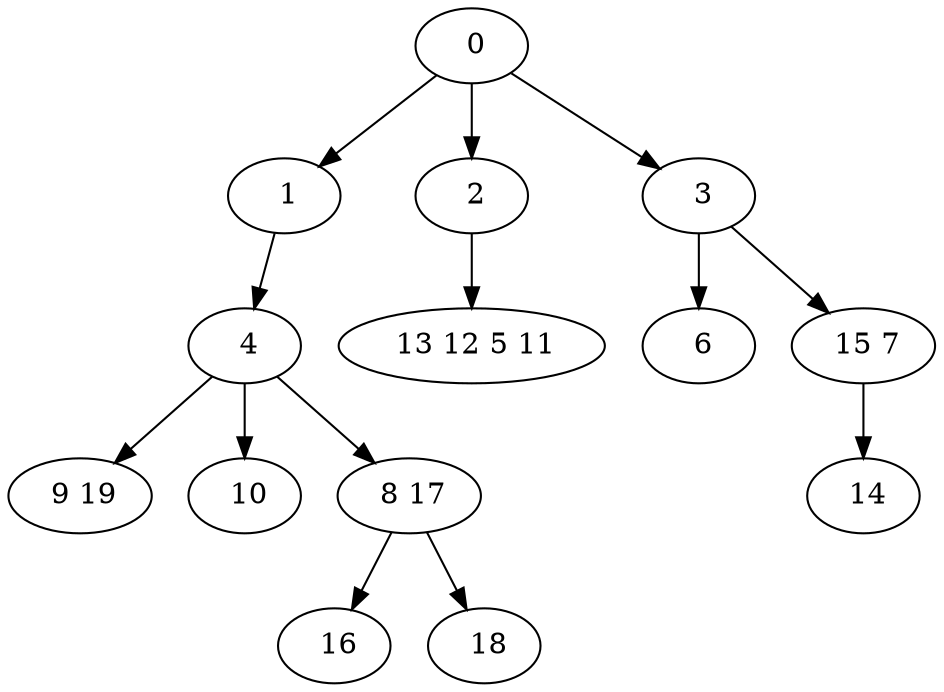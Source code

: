 digraph mytree {
" 0" -> " 1";
" 0" -> " 2";
" 0" -> " 3";
" 1" -> " 4";
" 2" -> " 13 12 5 11";
" 3" -> " 6";
" 3" -> " 15 7";
" 4" -> " 9 19";
" 4" -> " 10";
" 4" -> " 8 17";
" 13 12 5 11";
" 6";
" 9 19";
" 10";
" 8 17" -> " 16";
" 8 17" -> " 18";
" 16";
" 18";
" 14";
" 15 7" -> " 14";
}
